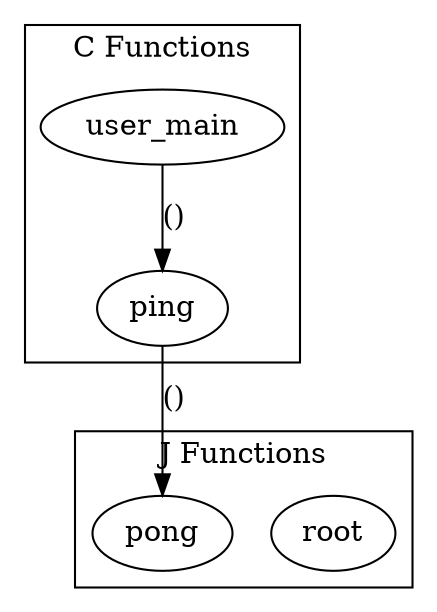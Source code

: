 digraph jamgraph{
subgraph cluster_0 {
label = "C Functions";
ping;
user_main;
}
subgraph cluster_1 {
label = "J Functions";
root;
pong;
}
ping -> pong [ label="()" ];
user_main -> ping [ label="()" ];
}